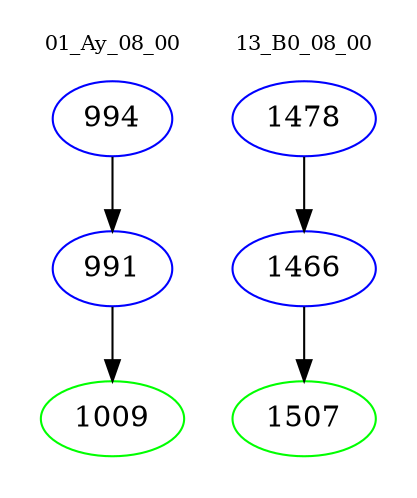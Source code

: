 digraph{
subgraph cluster_0 {
color = white
label = "01_Ay_08_00";
fontsize=10;
T0_994 [label="994", color="blue"]
T0_994 -> T0_991 [color="black"]
T0_991 [label="991", color="blue"]
T0_991 -> T0_1009 [color="black"]
T0_1009 [label="1009", color="green"]
}
subgraph cluster_1 {
color = white
label = "13_B0_08_00";
fontsize=10;
T1_1478 [label="1478", color="blue"]
T1_1478 -> T1_1466 [color="black"]
T1_1466 [label="1466", color="blue"]
T1_1466 -> T1_1507 [color="black"]
T1_1507 [label="1507", color="green"]
}
}
